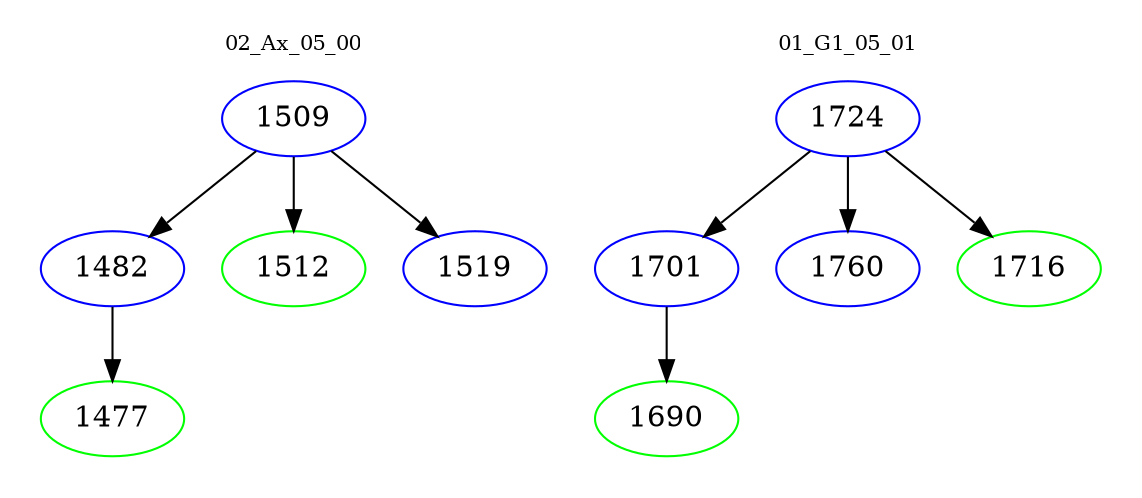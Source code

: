 digraph{
subgraph cluster_0 {
color = white
label = "02_Ax_05_00";
fontsize=10;
T0_1509 [label="1509", color="blue"]
T0_1509 -> T0_1482 [color="black"]
T0_1482 [label="1482", color="blue"]
T0_1482 -> T0_1477 [color="black"]
T0_1477 [label="1477", color="green"]
T0_1509 -> T0_1512 [color="black"]
T0_1512 [label="1512", color="green"]
T0_1509 -> T0_1519 [color="black"]
T0_1519 [label="1519", color="blue"]
}
subgraph cluster_1 {
color = white
label = "01_G1_05_01";
fontsize=10;
T1_1724 [label="1724", color="blue"]
T1_1724 -> T1_1701 [color="black"]
T1_1701 [label="1701", color="blue"]
T1_1701 -> T1_1690 [color="black"]
T1_1690 [label="1690", color="green"]
T1_1724 -> T1_1760 [color="black"]
T1_1760 [label="1760", color="blue"]
T1_1724 -> T1_1716 [color="black"]
T1_1716 [label="1716", color="green"]
}
}
